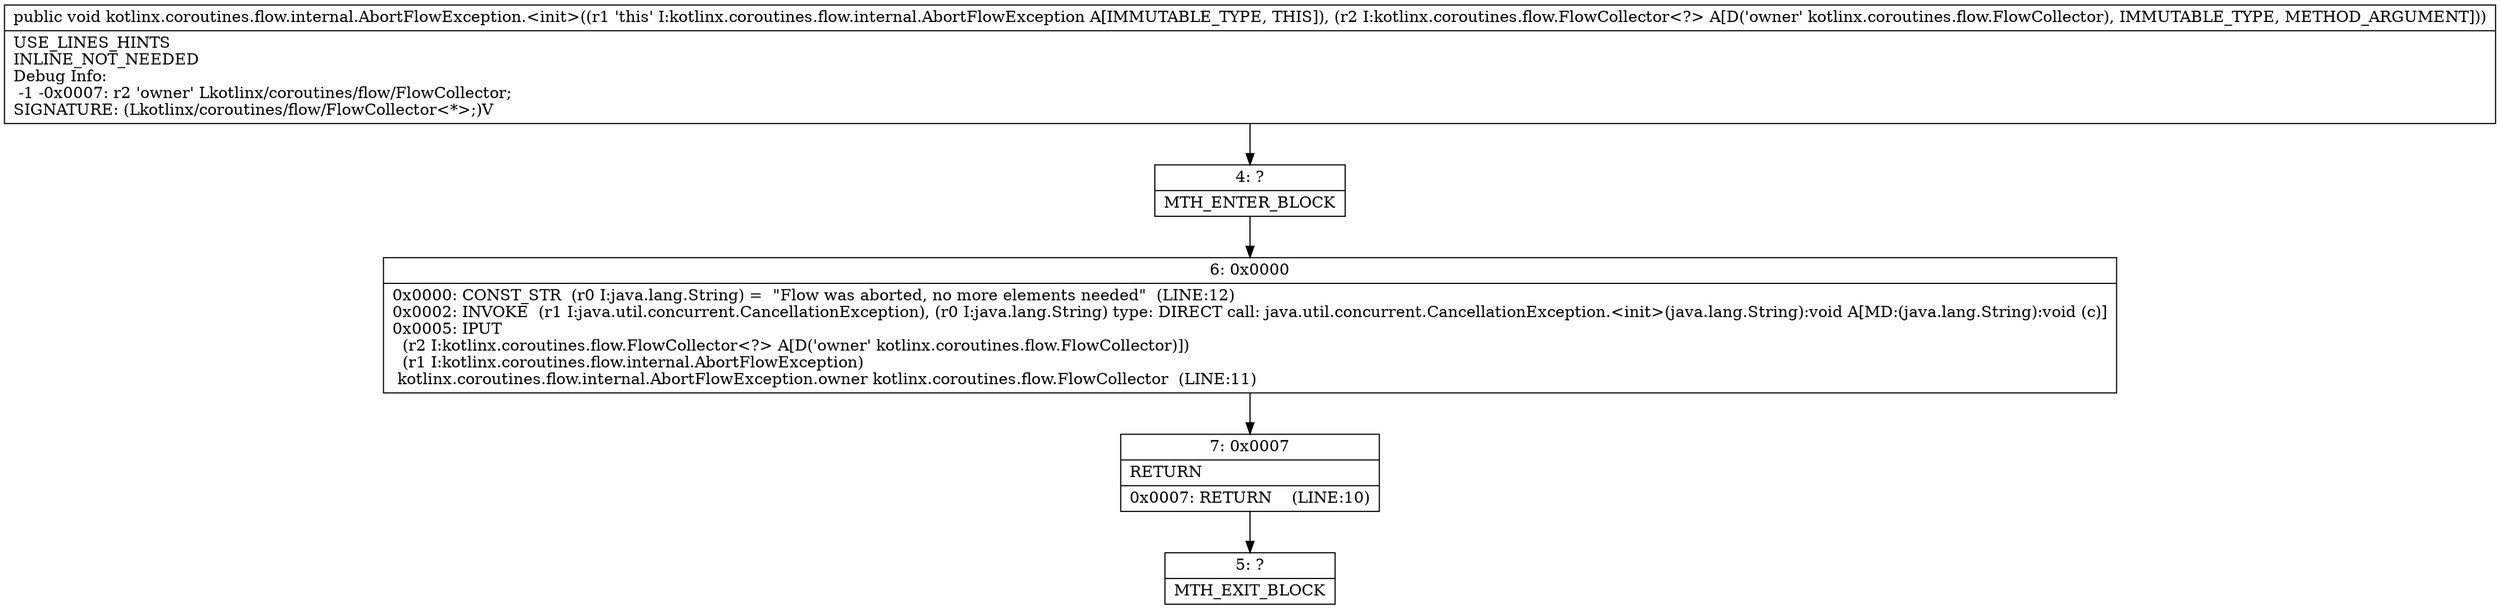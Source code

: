 digraph "CFG forkotlinx.coroutines.flow.internal.AbortFlowException.\<init\>(Lkotlinx\/coroutines\/flow\/FlowCollector;)V" {
Node_4 [shape=record,label="{4\:\ ?|MTH_ENTER_BLOCK\l}"];
Node_6 [shape=record,label="{6\:\ 0x0000|0x0000: CONST_STR  (r0 I:java.lang.String) =  \"Flow was aborted, no more elements needed\"  (LINE:12)\l0x0002: INVOKE  (r1 I:java.util.concurrent.CancellationException), (r0 I:java.lang.String) type: DIRECT call: java.util.concurrent.CancellationException.\<init\>(java.lang.String):void A[MD:(java.lang.String):void (c)]\l0x0005: IPUT  \l  (r2 I:kotlinx.coroutines.flow.FlowCollector\<?\> A[D('owner' kotlinx.coroutines.flow.FlowCollector)])\l  (r1 I:kotlinx.coroutines.flow.internal.AbortFlowException)\l kotlinx.coroutines.flow.internal.AbortFlowException.owner kotlinx.coroutines.flow.FlowCollector  (LINE:11)\l}"];
Node_7 [shape=record,label="{7\:\ 0x0007|RETURN\l|0x0007: RETURN    (LINE:10)\l}"];
Node_5 [shape=record,label="{5\:\ ?|MTH_EXIT_BLOCK\l}"];
MethodNode[shape=record,label="{public void kotlinx.coroutines.flow.internal.AbortFlowException.\<init\>((r1 'this' I:kotlinx.coroutines.flow.internal.AbortFlowException A[IMMUTABLE_TYPE, THIS]), (r2 I:kotlinx.coroutines.flow.FlowCollector\<?\> A[D('owner' kotlinx.coroutines.flow.FlowCollector), IMMUTABLE_TYPE, METHOD_ARGUMENT]))  | USE_LINES_HINTS\lINLINE_NOT_NEEDED\lDebug Info:\l  \-1 \-0x0007: r2 'owner' Lkotlinx\/coroutines\/flow\/FlowCollector;\lSIGNATURE: (Lkotlinx\/coroutines\/flow\/FlowCollector\<*\>;)V\l}"];
MethodNode -> Node_4;Node_4 -> Node_6;
Node_6 -> Node_7;
Node_7 -> Node_5;
}

